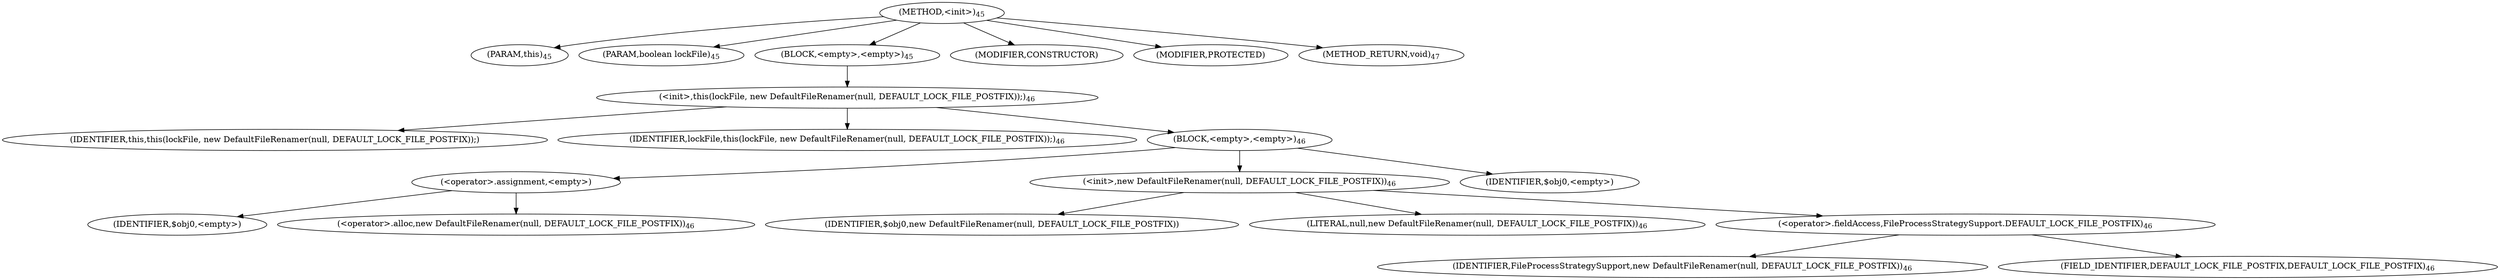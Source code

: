 digraph "&lt;init&gt;" {  
"56" [label = <(METHOD,&lt;init&gt;)<SUB>45</SUB>> ]
"6" [label = <(PARAM,this)<SUB>45</SUB>> ]
"57" [label = <(PARAM,boolean lockFile)<SUB>45</SUB>> ]
"58" [label = <(BLOCK,&lt;empty&gt;,&lt;empty&gt;)<SUB>45</SUB>> ]
"59" [label = <(&lt;init&gt;,this(lockFile, new DefaultFileRenamer(null, DEFAULT_LOCK_FILE_POSTFIX));)<SUB>46</SUB>> ]
"5" [label = <(IDENTIFIER,this,this(lockFile, new DefaultFileRenamer(null, DEFAULT_LOCK_FILE_POSTFIX));)> ]
"60" [label = <(IDENTIFIER,lockFile,this(lockFile, new DefaultFileRenamer(null, DEFAULT_LOCK_FILE_POSTFIX));)<SUB>46</SUB>> ]
"61" [label = <(BLOCK,&lt;empty&gt;,&lt;empty&gt;)<SUB>46</SUB>> ]
"62" [label = <(&lt;operator&gt;.assignment,&lt;empty&gt;)> ]
"63" [label = <(IDENTIFIER,$obj0,&lt;empty&gt;)> ]
"64" [label = <(&lt;operator&gt;.alloc,new DefaultFileRenamer(null, DEFAULT_LOCK_FILE_POSTFIX))<SUB>46</SUB>> ]
"65" [label = <(&lt;init&gt;,new DefaultFileRenamer(null, DEFAULT_LOCK_FILE_POSTFIX))<SUB>46</SUB>> ]
"66" [label = <(IDENTIFIER,$obj0,new DefaultFileRenamer(null, DEFAULT_LOCK_FILE_POSTFIX))> ]
"67" [label = <(LITERAL,null,new DefaultFileRenamer(null, DEFAULT_LOCK_FILE_POSTFIX))<SUB>46</SUB>> ]
"68" [label = <(&lt;operator&gt;.fieldAccess,FileProcessStrategySupport.DEFAULT_LOCK_FILE_POSTFIX)<SUB>46</SUB>> ]
"69" [label = <(IDENTIFIER,FileProcessStrategySupport,new DefaultFileRenamer(null, DEFAULT_LOCK_FILE_POSTFIX))<SUB>46</SUB>> ]
"70" [label = <(FIELD_IDENTIFIER,DEFAULT_LOCK_FILE_POSTFIX,DEFAULT_LOCK_FILE_POSTFIX)<SUB>46</SUB>> ]
"71" [label = <(IDENTIFIER,$obj0,&lt;empty&gt;)> ]
"72" [label = <(MODIFIER,CONSTRUCTOR)> ]
"73" [label = <(MODIFIER,PROTECTED)> ]
"74" [label = <(METHOD_RETURN,void)<SUB>47</SUB>> ]
  "56" -> "6" 
  "56" -> "57" 
  "56" -> "58" 
  "56" -> "72" 
  "56" -> "73" 
  "56" -> "74" 
  "58" -> "59" 
  "59" -> "5" 
  "59" -> "60" 
  "59" -> "61" 
  "61" -> "62" 
  "61" -> "65" 
  "61" -> "71" 
  "62" -> "63" 
  "62" -> "64" 
  "65" -> "66" 
  "65" -> "67" 
  "65" -> "68" 
  "68" -> "69" 
  "68" -> "70" 
}
